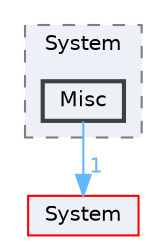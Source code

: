 digraph "Misc"
{
 // LATEX_PDF_SIZE
  bgcolor="transparent";
  edge [fontname=Helvetica,fontsize=10,labelfontname=Helvetica,labelfontsize=10];
  node [fontname=Helvetica,fontsize=10,shape=box,height=0.2,width=0.4];
  compound=true
  subgraph clusterdir_df16762c41d55ab81241d1dd50493298 {
    graph [ bgcolor="#edf0f7", pencolor="grey50", label="System", fontname=Helvetica,fontsize=10 style="filled,dashed", URL="dir_df16762c41d55ab81241d1dd50493298.html",tooltip=""]
  dir_8bb057f359b3d5147f263316ac4f8ac7 [label="Misc", fillcolor="#edf0f7", color="grey25", style="filled,bold", URL="dir_8bb057f359b3d5147f263316ac4f8ac7.html",tooltip=""];
  }
  dir_9af51e3826d4f9e80d9103b2de543e84 [label="System", fillcolor="#edf0f7", color="red", style="filled", URL="dir_9af51e3826d4f9e80d9103b2de543e84.html",tooltip=""];
  dir_8bb057f359b3d5147f263316ac4f8ac7->dir_9af51e3826d4f9e80d9103b2de543e84 [headlabel="1", labeldistance=1.5 headhref="dir_000032_000038.html" href="dir_000032_000038.html" color="steelblue1" fontcolor="steelblue1"];
}
